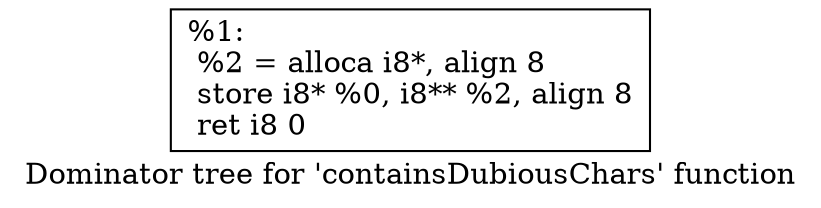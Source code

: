 digraph "Dominator tree for 'containsDubiousChars' function" {
	label="Dominator tree for 'containsDubiousChars' function";

	Node0xdaf610 [shape=record,label="{%1:\l  %2 = alloca i8*, align 8\l  store i8* %0, i8** %2, align 8\l  ret i8 0\l}"];
}
